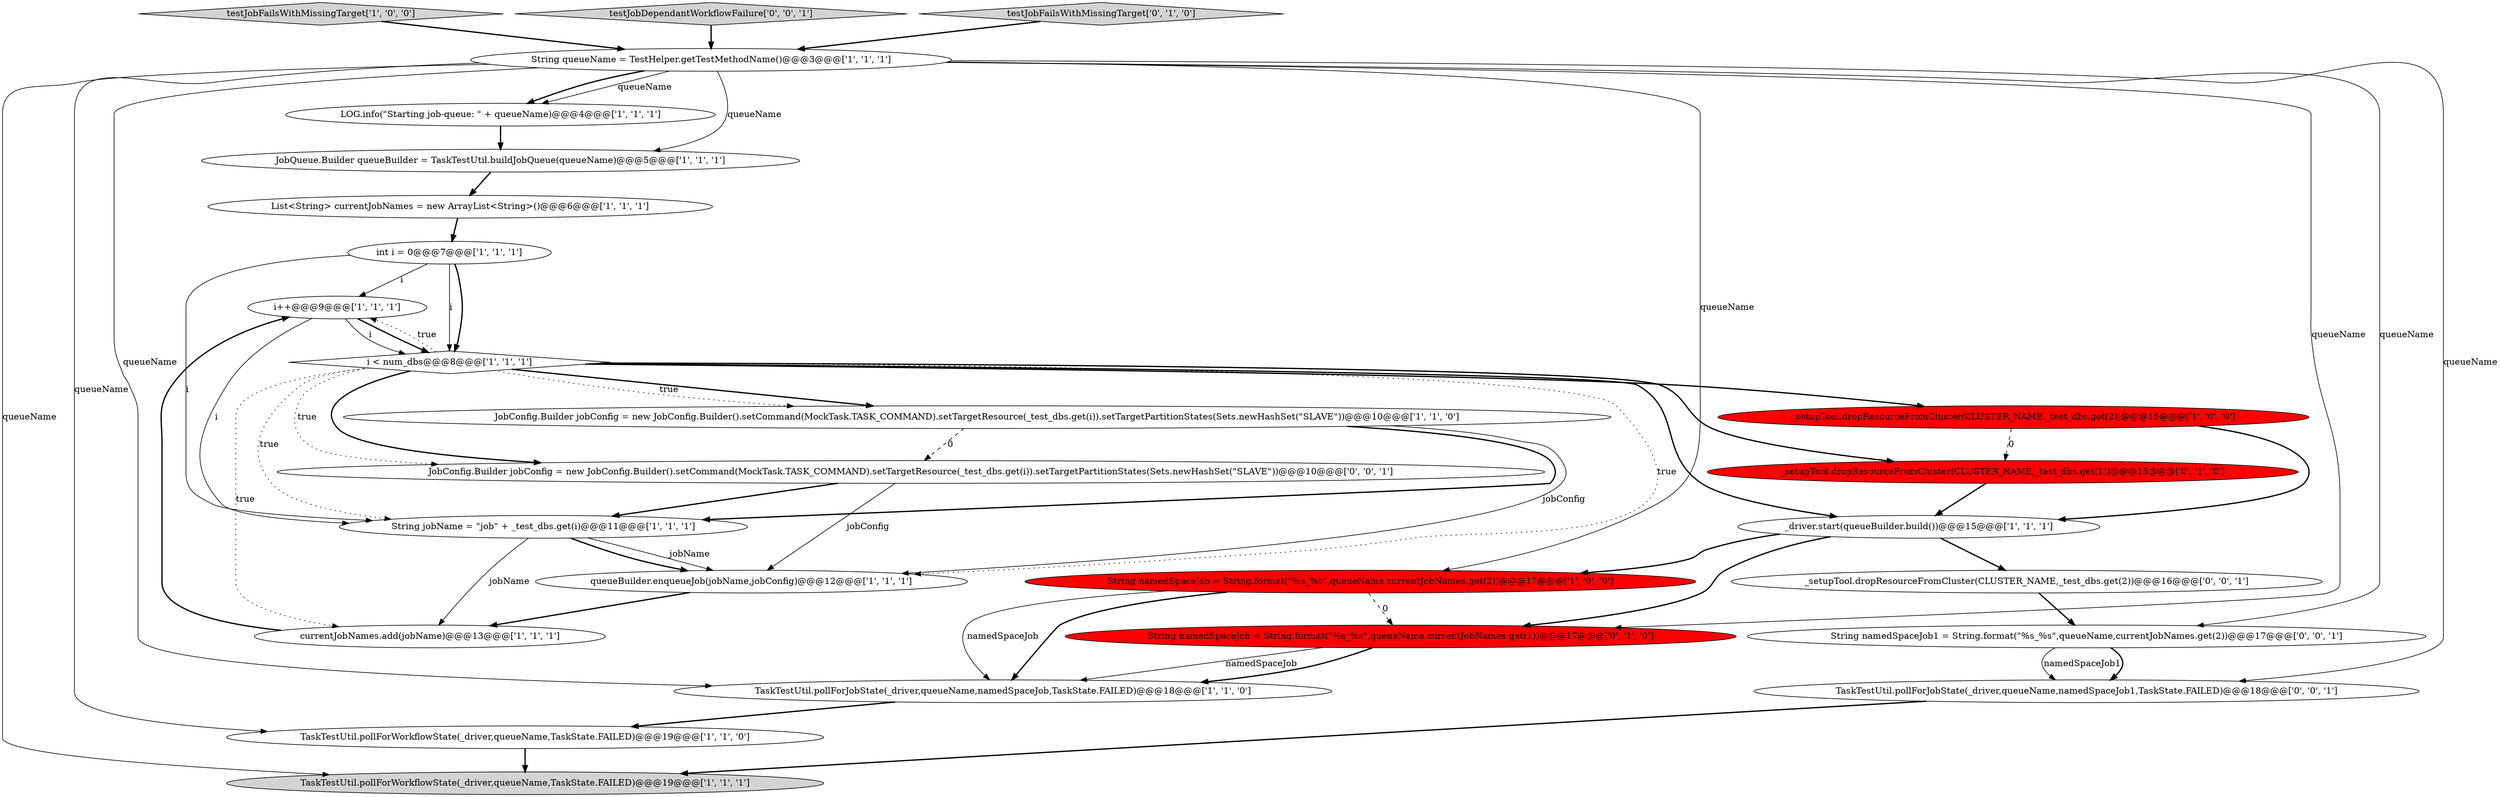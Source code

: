 digraph {
15 [style = filled, label = "List<String> currentJobNames = new ArrayList<String>()@@@6@@@['1', '1', '1']", fillcolor = white, shape = ellipse image = "AAA0AAABBB1BBB"];
19 [style = filled, label = "_setupTool.dropResourceFromCluster(CLUSTER_NAME,_test_dbs.get(1))@@@15@@@['0', '1', '0']", fillcolor = red, shape = ellipse image = "AAA1AAABBB2BBB"];
0 [style = filled, label = "i++@@@9@@@['1', '1', '1']", fillcolor = white, shape = ellipse image = "AAA0AAABBB1BBB"];
14 [style = filled, label = "String queueName = TestHelper.getTestMethodName()@@@3@@@['1', '1', '1']", fillcolor = white, shape = ellipse image = "AAA0AAABBB1BBB"];
4 [style = filled, label = "String namedSpaceJob = String.format(\"%s_%s\",queueName,currentJobNames.get(2))@@@17@@@['1', '0', '0']", fillcolor = red, shape = ellipse image = "AAA1AAABBB1BBB"];
7 [style = filled, label = "TaskTestUtil.pollForWorkflowState(_driver,queueName,TaskState.FAILED)@@@19@@@['1', '1', '0']", fillcolor = white, shape = ellipse image = "AAA0AAABBB1BBB"];
17 [style = filled, label = "testJobFailsWithMissingTarget['1', '0', '0']", fillcolor = lightgray, shape = diamond image = "AAA0AAABBB1BBB"];
23 [style = filled, label = "String namedSpaceJob1 = String.format(\"%s_%s\",queueName,currentJobNames.get(2))@@@17@@@['0', '0', '1']", fillcolor = white, shape = ellipse image = "AAA0AAABBB3BBB"];
1 [style = filled, label = "TaskTestUtil.pollForJobState(_driver,queueName,namedSpaceJob,TaskState.FAILED)@@@18@@@['1', '1', '0']", fillcolor = white, shape = ellipse image = "AAA0AAABBB1BBB"];
2 [style = filled, label = "JobQueue.Builder queueBuilder = TaskTestUtil.buildJobQueue(queueName)@@@5@@@['1', '1', '1']", fillcolor = white, shape = ellipse image = "AAA0AAABBB1BBB"];
6 [style = filled, label = "queueBuilder.enqueueJob(jobName,jobConfig)@@@12@@@['1', '1', '1']", fillcolor = white, shape = ellipse image = "AAA0AAABBB1BBB"];
8 [style = filled, label = "LOG.info(\"Starting job-queue: \" + queueName)@@@4@@@['1', '1', '1']", fillcolor = white, shape = ellipse image = "AAA0AAABBB1BBB"];
5 [style = filled, label = "currentJobNames.add(jobName)@@@13@@@['1', '1', '1']", fillcolor = white, shape = ellipse image = "AAA0AAABBB1BBB"];
25 [style = filled, label = "_setupTool.dropResourceFromCluster(CLUSTER_NAME,_test_dbs.get(2))@@@16@@@['0', '0', '1']", fillcolor = white, shape = ellipse image = "AAA0AAABBB3BBB"];
24 [style = filled, label = "testJobDependantWorkflowFailure['0', '0', '1']", fillcolor = lightgray, shape = diamond image = "AAA0AAABBB3BBB"];
9 [style = filled, label = "i < num_dbs@@@8@@@['1', '1', '1']", fillcolor = white, shape = diamond image = "AAA0AAABBB1BBB"];
21 [style = filled, label = "JobConfig.Builder jobConfig = new JobConfig.Builder().setCommand(MockTask.TASK_COMMAND).setTargetResource(_test_dbs.get(i)).setTargetPartitionStates(Sets.newHashSet(\"SLAVE\"))@@@10@@@['0', '0', '1']", fillcolor = white, shape = ellipse image = "AAA0AAABBB3BBB"];
20 [style = filled, label = "testJobFailsWithMissingTarget['0', '1', '0']", fillcolor = lightgray, shape = diamond image = "AAA0AAABBB2BBB"];
12 [style = filled, label = "int i = 0@@@7@@@['1', '1', '1']", fillcolor = white, shape = ellipse image = "AAA0AAABBB1BBB"];
10 [style = filled, label = "_setupTool.dropResourceFromCluster(CLUSTER_NAME,_test_dbs.get(2))@@@15@@@['1', '0', '0']", fillcolor = red, shape = ellipse image = "AAA1AAABBB1BBB"];
13 [style = filled, label = "TaskTestUtil.pollForWorkflowState(_driver,queueName,TaskState.FAILED)@@@19@@@['1', '1', '1']", fillcolor = lightgray, shape = ellipse image = "AAA0AAABBB1BBB"];
18 [style = filled, label = "String namedSpaceJob = String.format(\"%s_%s\",queueName,currentJobNames.get(1))@@@17@@@['0', '1', '0']", fillcolor = red, shape = ellipse image = "AAA1AAABBB2BBB"];
22 [style = filled, label = "TaskTestUtil.pollForJobState(_driver,queueName,namedSpaceJob1,TaskState.FAILED)@@@18@@@['0', '0', '1']", fillcolor = white, shape = ellipse image = "AAA0AAABBB3BBB"];
3 [style = filled, label = "JobConfig.Builder jobConfig = new JobConfig.Builder().setCommand(MockTask.TASK_COMMAND).setTargetResource(_test_dbs.get(i)).setTargetPartitionStates(Sets.newHashSet(\"SLAVE\"))@@@10@@@['1', '1', '0']", fillcolor = white, shape = ellipse image = "AAA0AAABBB1BBB"];
11 [style = filled, label = "String jobName = \"job\" + _test_dbs.get(i)@@@11@@@['1', '1', '1']", fillcolor = white, shape = ellipse image = "AAA0AAABBB1BBB"];
16 [style = filled, label = "_driver.start(queueBuilder.build())@@@15@@@['1', '1', '1']", fillcolor = white, shape = ellipse image = "AAA0AAABBB1BBB"];
7->13 [style = bold, label=""];
0->9 [style = solid, label="i"];
4->18 [style = dashed, label="0"];
12->9 [style = solid, label="i"];
0->9 [style = bold, label=""];
16->18 [style = bold, label=""];
9->0 [style = dotted, label="true"];
14->4 [style = solid, label="queueName"];
12->0 [style = solid, label="i"];
21->6 [style = solid, label="jobConfig"];
3->21 [style = dashed, label="0"];
11->6 [style = solid, label="jobName"];
14->23 [style = solid, label="queueName"];
25->23 [style = bold, label=""];
10->19 [style = dashed, label="0"];
9->11 [style = dotted, label="true"];
11->6 [style = bold, label=""];
14->2 [style = solid, label="queueName"];
3->11 [style = bold, label=""];
18->1 [style = solid, label="namedSpaceJob"];
20->14 [style = bold, label=""];
16->25 [style = bold, label=""];
9->10 [style = bold, label=""];
9->21 [style = dotted, label="true"];
4->1 [style = solid, label="namedSpaceJob"];
12->9 [style = bold, label=""];
9->6 [style = dotted, label="true"];
23->22 [style = solid, label="namedSpaceJob1"];
1->7 [style = bold, label=""];
9->16 [style = bold, label=""];
19->16 [style = bold, label=""];
24->14 [style = bold, label=""];
14->1 [style = solid, label="queueName"];
6->5 [style = bold, label=""];
14->22 [style = solid, label="queueName"];
23->22 [style = bold, label=""];
10->16 [style = bold, label=""];
8->2 [style = bold, label=""];
5->0 [style = bold, label=""];
14->18 [style = solid, label="queueName"];
14->7 [style = solid, label="queueName"];
17->14 [style = bold, label=""];
18->1 [style = bold, label=""];
21->11 [style = bold, label=""];
0->11 [style = solid, label="i"];
2->15 [style = bold, label=""];
14->8 [style = solid, label="queueName"];
9->21 [style = bold, label=""];
9->19 [style = bold, label=""];
9->3 [style = bold, label=""];
12->11 [style = solid, label="i"];
14->8 [style = bold, label=""];
15->12 [style = bold, label=""];
4->1 [style = bold, label=""];
11->5 [style = solid, label="jobName"];
16->4 [style = bold, label=""];
3->6 [style = solid, label="jobConfig"];
9->3 [style = dotted, label="true"];
22->13 [style = bold, label=""];
14->13 [style = solid, label="queueName"];
9->5 [style = dotted, label="true"];
}
